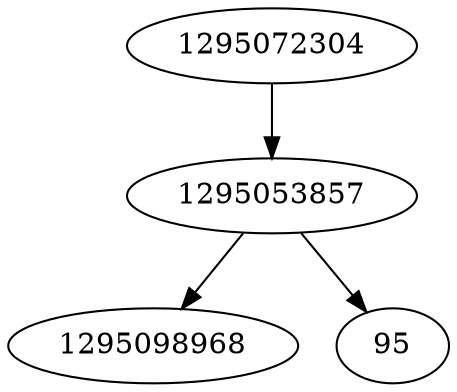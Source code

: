 strict digraph  {
1295072304;
1295053857;
1295098968;
95;
1295072304 -> 1295053857;
1295053857 -> 95;
1295053857 -> 1295098968;
}
